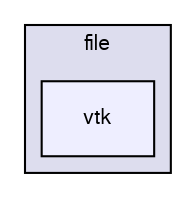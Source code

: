 digraph G {
  compound=true
  node [ fontsize=10, fontname="FreeSans"];
  edge [ labelfontsize=9, labelfontname="FreeSans"];
  subgraph clusterdir_65252ab1f1f5370a7d40c0347a12070d {
    graph [ bgcolor="#ddddee", pencolor="black", label="file" fontname="FreeSans", fontsize=10, URL="dir_65252ab1f1f5370a7d40c0347a12070d.html"]
  dir_5cbb91a2d0ae03b75d03b820950d352c [shape=box, label="vtk", style="filled", fillcolor="#eeeeff", pencolor="black", URL="dir_5cbb91a2d0ae03b75d03b820950d352c.html"];
  }
}
